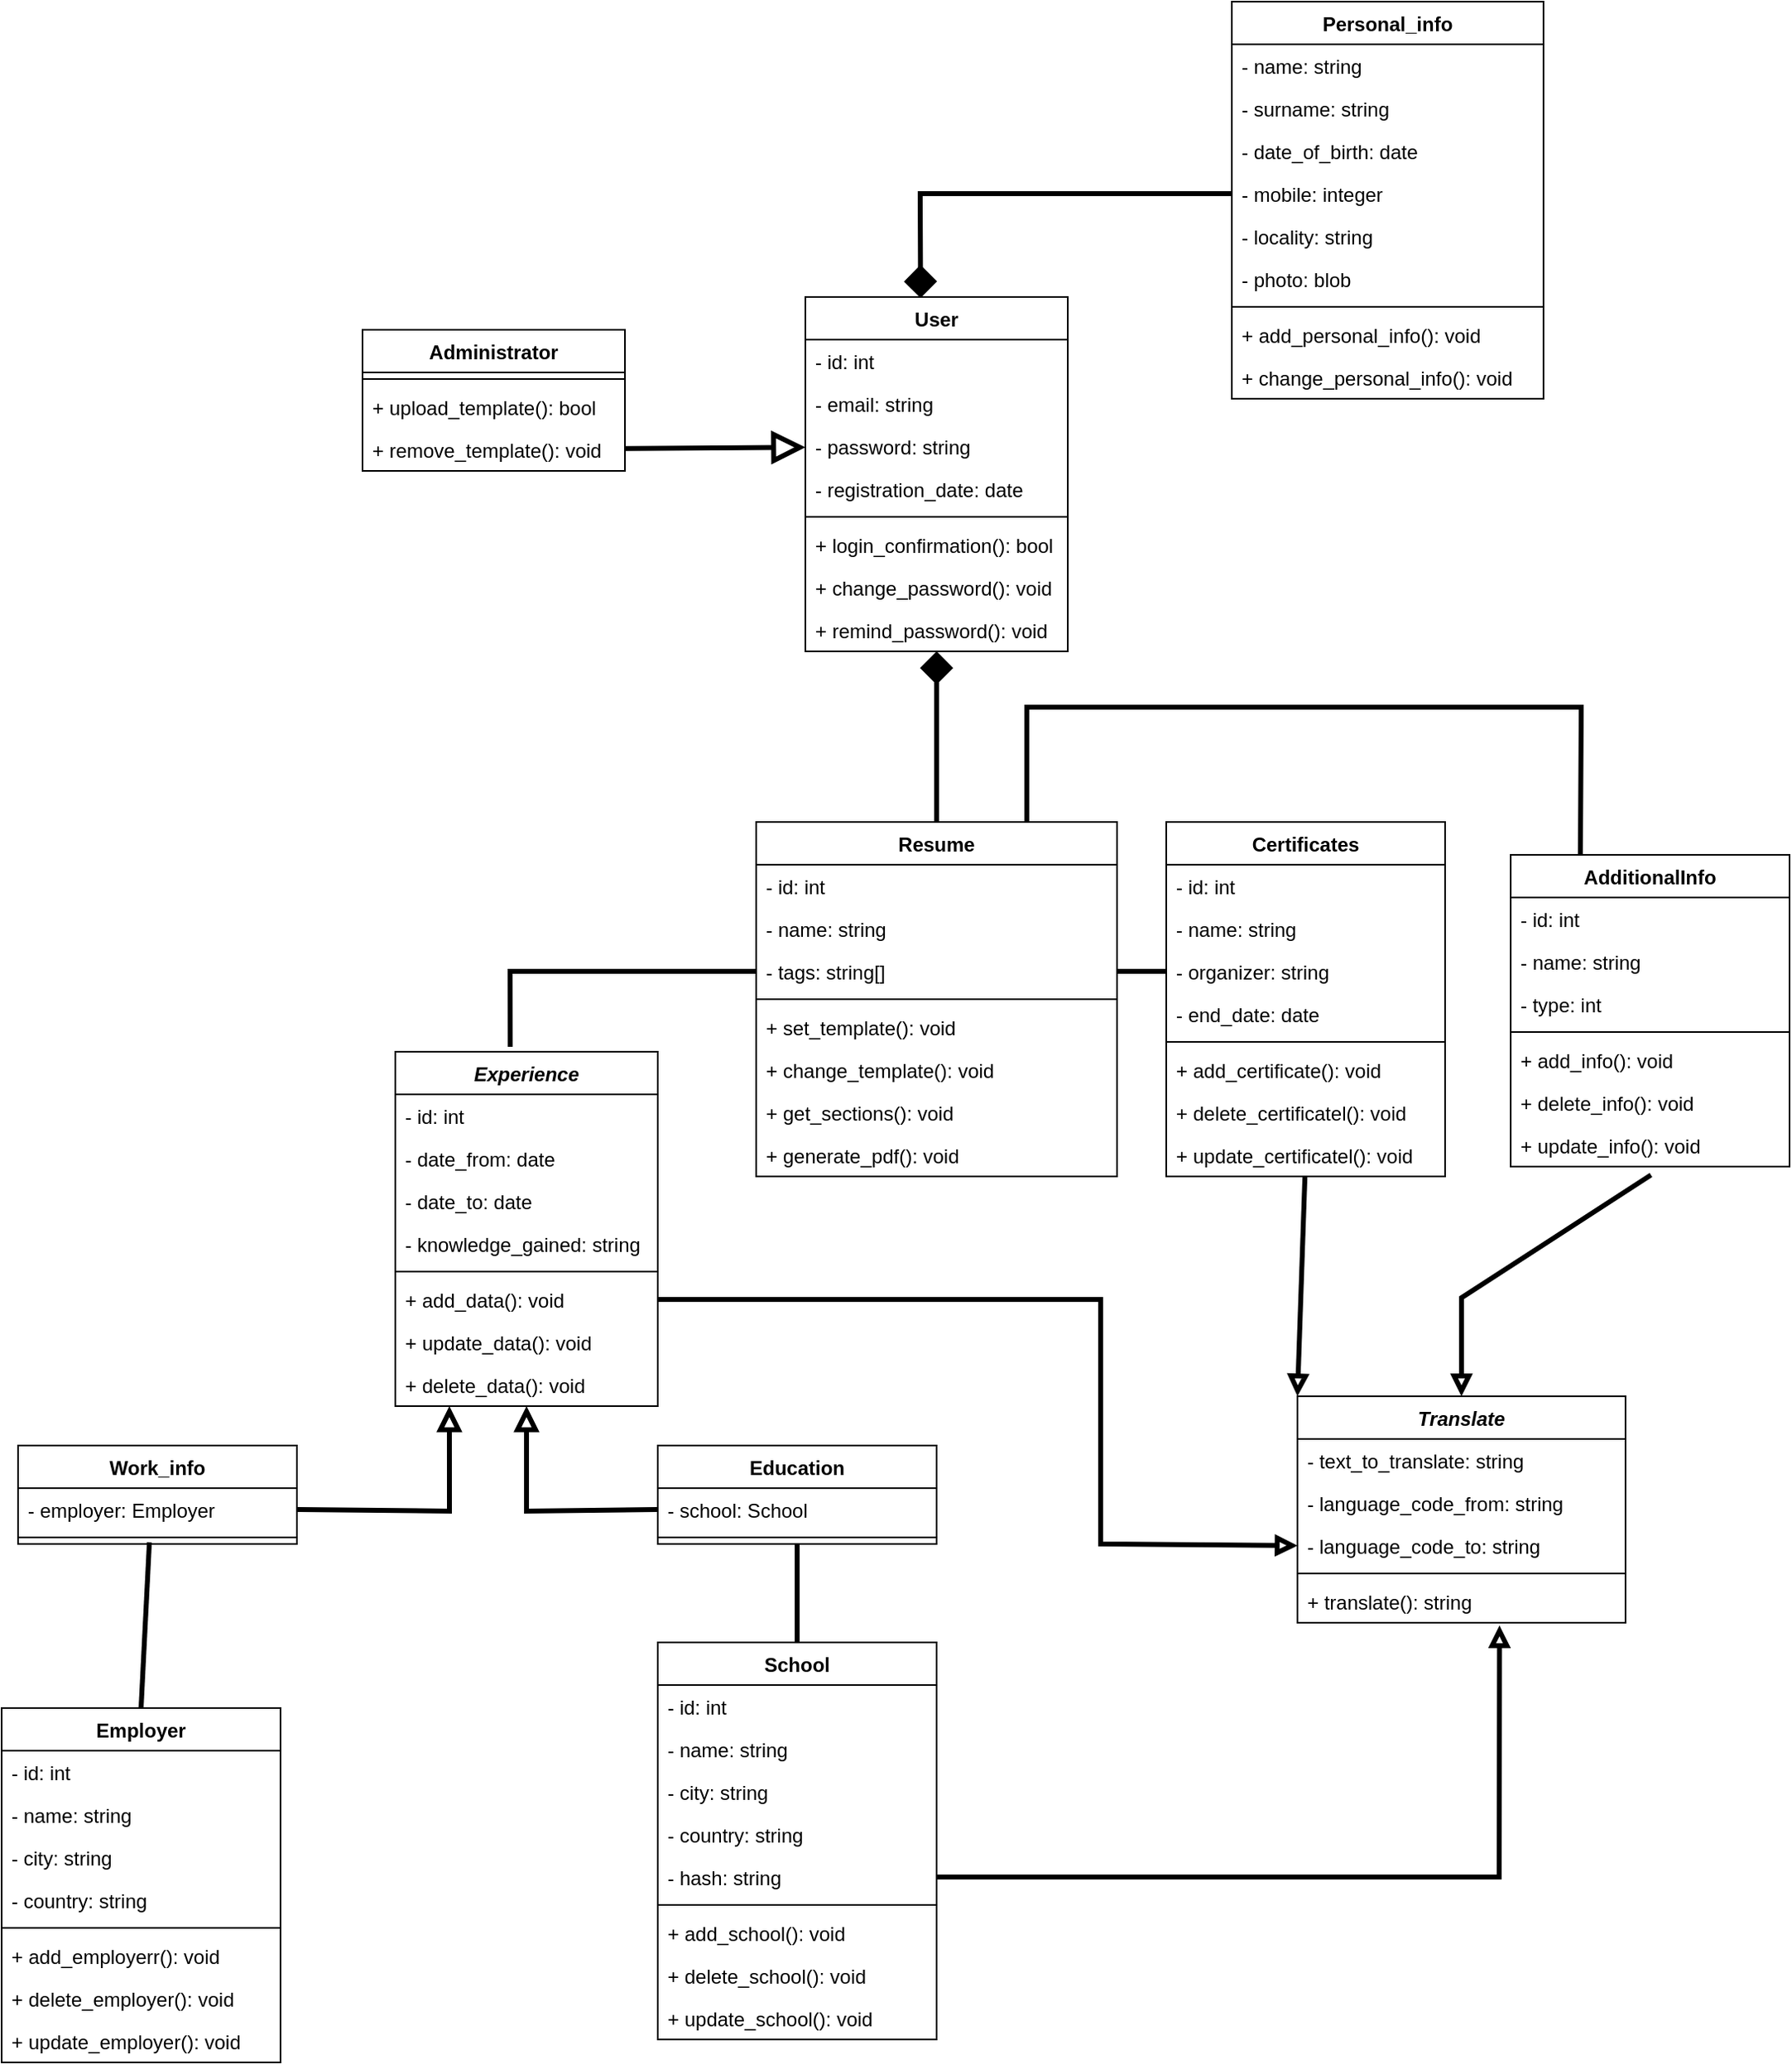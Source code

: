 <mxfile version="20.8.16" type="device"><diagram name="Strona-1" id="wYT6TC2WU_z2X5oYYUQ3"><mxGraphModel dx="5061" dy="2000" grid="1" gridSize="10" guides="1" tooltips="1" connect="1" arrows="1" fold="1" page="1" pageScale="1" pageWidth="1654" pageHeight="2336" math="0" shadow="0"><root><mxCell id="0"/><mxCell id="1" parent="0"/><mxCell id="SZP_8TMGU1TdPhgyCoux-1" value="User" style="swimlane;fontStyle=1;align=center;verticalAlign=top;childLayout=stackLayout;horizontal=1;startSize=26;horizontalStack=0;resizeParent=1;resizeParentMax=0;resizeLast=0;collapsible=1;marginBottom=0;" parent="1" vertex="1"><mxGeometry x="-980" y="270" width="160" height="216" as="geometry"/></mxCell><mxCell id="vDRF3dohYSCBhOlxkJ9U-2" value="- id: int" style="text;strokeColor=none;fillColor=none;align=left;verticalAlign=top;spacingLeft=4;spacingRight=4;overflow=hidden;rotatable=0;points=[[0,0.5],[1,0.5]];portConstraint=eastwest;" parent="SZP_8TMGU1TdPhgyCoux-1" vertex="1"><mxGeometry y="26" width="160" height="26" as="geometry"/></mxCell><mxCell id="SZP_8TMGU1TdPhgyCoux-7" value="- email: string" style="text;strokeColor=none;fillColor=none;align=left;verticalAlign=top;spacingLeft=4;spacingRight=4;overflow=hidden;rotatable=0;points=[[0,0.5],[1,0.5]];portConstraint=eastwest;" parent="SZP_8TMGU1TdPhgyCoux-1" vertex="1"><mxGeometry y="52" width="160" height="26" as="geometry"/></mxCell><mxCell id="SZP_8TMGU1TdPhgyCoux-6" value="- password: string" style="text;strokeColor=none;fillColor=none;align=left;verticalAlign=top;spacingLeft=4;spacingRight=4;overflow=hidden;rotatable=0;points=[[0,0.5],[1,0.5]];portConstraint=eastwest;" parent="SZP_8TMGU1TdPhgyCoux-1" vertex="1"><mxGeometry y="78" width="160" height="26" as="geometry"/></mxCell><mxCell id="SZP_8TMGU1TdPhgyCoux-2" value="- registration_date: date" style="text;strokeColor=none;fillColor=none;align=left;verticalAlign=top;spacingLeft=4;spacingRight=4;overflow=hidden;rotatable=0;points=[[0,0.5],[1,0.5]];portConstraint=eastwest;" parent="SZP_8TMGU1TdPhgyCoux-1" vertex="1"><mxGeometry y="104" width="160" height="26" as="geometry"/></mxCell><mxCell id="SZP_8TMGU1TdPhgyCoux-3" value="" style="line;strokeWidth=1;fillColor=none;align=left;verticalAlign=middle;spacingTop=-1;spacingLeft=3;spacingRight=3;rotatable=0;labelPosition=right;points=[];portConstraint=eastwest;strokeColor=inherit;" parent="SZP_8TMGU1TdPhgyCoux-1" vertex="1"><mxGeometry y="130" width="160" height="8" as="geometry"/></mxCell><mxCell id="SZP_8TMGU1TdPhgyCoux-4" value="+ login_confirmation(): bool" style="text;strokeColor=none;fillColor=none;align=left;verticalAlign=top;spacingLeft=4;spacingRight=4;overflow=hidden;rotatable=0;points=[[0,0.5],[1,0.5]];portConstraint=eastwest;" parent="SZP_8TMGU1TdPhgyCoux-1" vertex="1"><mxGeometry y="138" width="160" height="26" as="geometry"/></mxCell><mxCell id="SZP_8TMGU1TdPhgyCoux-9" value="+ change_password(): void" style="text;strokeColor=none;fillColor=none;align=left;verticalAlign=top;spacingLeft=4;spacingRight=4;overflow=hidden;rotatable=0;points=[[0,0.5],[1,0.5]];portConstraint=eastwest;" parent="SZP_8TMGU1TdPhgyCoux-1" vertex="1"><mxGeometry y="164" width="160" height="26" as="geometry"/></mxCell><mxCell id="SZP_8TMGU1TdPhgyCoux-10" value="+ remind_password(): void" style="text;strokeColor=none;fillColor=none;align=left;verticalAlign=top;spacingLeft=4;spacingRight=4;overflow=hidden;rotatable=0;points=[[0,0.5],[1,0.5]];portConstraint=eastwest;" parent="SZP_8TMGU1TdPhgyCoux-1" vertex="1"><mxGeometry y="190" width="160" height="26" as="geometry"/></mxCell><mxCell id="SZP_8TMGU1TdPhgyCoux-11" value="Administrator" style="swimlane;fontStyle=1;align=center;verticalAlign=top;childLayout=stackLayout;horizontal=1;startSize=26;horizontalStack=0;resizeParent=1;resizeParentMax=0;resizeLast=0;collapsible=1;marginBottom=0;" parent="1" vertex="1"><mxGeometry x="-1250" y="290" width="160" height="86" as="geometry"/></mxCell><mxCell id="SZP_8TMGU1TdPhgyCoux-15" value="" style="line;strokeWidth=1;fillColor=none;align=left;verticalAlign=middle;spacingTop=-1;spacingLeft=3;spacingRight=3;rotatable=0;labelPosition=right;points=[];portConstraint=eastwest;strokeColor=inherit;" parent="SZP_8TMGU1TdPhgyCoux-11" vertex="1"><mxGeometry y="26" width="160" height="8" as="geometry"/></mxCell><mxCell id="SZP_8TMGU1TdPhgyCoux-16" value="+ upload_template(): bool" style="text;strokeColor=none;fillColor=none;align=left;verticalAlign=top;spacingLeft=4;spacingRight=4;overflow=hidden;rotatable=0;points=[[0,0.5],[1,0.5]];portConstraint=eastwest;" parent="SZP_8TMGU1TdPhgyCoux-11" vertex="1"><mxGeometry y="34" width="160" height="26" as="geometry"/></mxCell><mxCell id="SZP_8TMGU1TdPhgyCoux-17" value="+ remove_template(): void" style="text;strokeColor=none;fillColor=none;align=left;verticalAlign=top;spacingLeft=4;spacingRight=4;overflow=hidden;rotatable=0;points=[[0,0.5],[1,0.5]];portConstraint=eastwest;" parent="SZP_8TMGU1TdPhgyCoux-11" vertex="1"><mxGeometry y="60" width="160" height="26" as="geometry"/></mxCell><mxCell id="SZP_8TMGU1TdPhgyCoux-19" value="Resume" style="swimlane;fontStyle=1;align=center;verticalAlign=top;childLayout=stackLayout;horizontal=1;startSize=26;horizontalStack=0;resizeParent=1;resizeParentMax=0;resizeLast=0;collapsible=1;marginBottom=0;" parent="1" vertex="1"><mxGeometry x="-1010" y="590" width="220" height="216" as="geometry"/></mxCell><mxCell id="SZP_8TMGU1TdPhgyCoux-20" value="- id: int" style="text;strokeColor=none;fillColor=none;align=left;verticalAlign=top;spacingLeft=4;spacingRight=4;overflow=hidden;rotatable=0;points=[[0,0.5],[1,0.5]];portConstraint=eastwest;" parent="SZP_8TMGU1TdPhgyCoux-19" vertex="1"><mxGeometry y="26" width="220" height="26" as="geometry"/></mxCell><mxCell id="SZP_8TMGU1TdPhgyCoux-21" value="- name: string" style="text;strokeColor=none;fillColor=none;align=left;verticalAlign=top;spacingLeft=4;spacingRight=4;overflow=hidden;rotatable=0;points=[[0,0.5],[1,0.5]];portConstraint=eastwest;" parent="SZP_8TMGU1TdPhgyCoux-19" vertex="1"><mxGeometry y="52" width="220" height="26" as="geometry"/></mxCell><mxCell id="SZP_8TMGU1TdPhgyCoux-22" value="- tags: string[]" style="text;strokeColor=none;fillColor=none;align=left;verticalAlign=top;spacingLeft=4;spacingRight=4;overflow=hidden;rotatable=0;points=[[0,0.5],[1,0.5]];portConstraint=eastwest;" parent="SZP_8TMGU1TdPhgyCoux-19" vertex="1"><mxGeometry y="78" width="220" height="26" as="geometry"/></mxCell><mxCell id="SZP_8TMGU1TdPhgyCoux-23" value="" style="line;strokeWidth=1;fillColor=none;align=left;verticalAlign=middle;spacingTop=-1;spacingLeft=3;spacingRight=3;rotatable=0;labelPosition=right;points=[];portConstraint=eastwest;strokeColor=inherit;" parent="SZP_8TMGU1TdPhgyCoux-19" vertex="1"><mxGeometry y="104" width="220" height="8" as="geometry"/></mxCell><mxCell id="SZP_8TMGU1TdPhgyCoux-24" value="+ set_template(): void" style="text;strokeColor=none;fillColor=none;align=left;verticalAlign=top;spacingLeft=4;spacingRight=4;overflow=hidden;rotatable=0;points=[[0,0.5],[1,0.5]];portConstraint=eastwest;" parent="SZP_8TMGU1TdPhgyCoux-19" vertex="1"><mxGeometry y="112" width="220" height="26" as="geometry"/></mxCell><mxCell id="SZP_8TMGU1TdPhgyCoux-25" value="+ change_template(): void" style="text;strokeColor=none;fillColor=none;align=left;verticalAlign=top;spacingLeft=4;spacingRight=4;overflow=hidden;rotatable=0;points=[[0,0.5],[1,0.5]];portConstraint=eastwest;" parent="SZP_8TMGU1TdPhgyCoux-19" vertex="1"><mxGeometry y="138" width="220" height="26" as="geometry"/></mxCell><mxCell id="SZP_8TMGU1TdPhgyCoux-26" value="+ get_sections(): void" style="text;strokeColor=none;fillColor=none;align=left;verticalAlign=top;spacingLeft=4;spacingRight=4;overflow=hidden;rotatable=0;points=[[0,0.5],[1,0.5]];portConstraint=eastwest;" parent="SZP_8TMGU1TdPhgyCoux-19" vertex="1"><mxGeometry y="164" width="220" height="26" as="geometry"/></mxCell><mxCell id="vDRF3dohYSCBhOlxkJ9U-6" value="+ generate_pdf(): void" style="text;strokeColor=none;fillColor=none;align=left;verticalAlign=top;spacingLeft=4;spacingRight=4;overflow=hidden;rotatable=0;points=[[0,0.5],[1,0.5]];portConstraint=eastwest;" parent="SZP_8TMGU1TdPhgyCoux-19" vertex="1"><mxGeometry y="190" width="220" height="26" as="geometry"/></mxCell><mxCell id="vDRF3dohYSCBhOlxkJ9U-3" value="" style="endArrow=none;html=1;rounded=0;endFill=0;startArrow=block;startFill=0;endSize=6;startSize=13;strokeWidth=3;" parent="1" source="SZP_8TMGU1TdPhgyCoux-6" target="SZP_8TMGU1TdPhgyCoux-17" edge="1"><mxGeometry width="50" height="50" relative="1" as="geometry"><mxPoint x="-920" y="280" as="sourcePoint"/><mxPoint x="-630" y="440" as="targetPoint"/></mxGeometry></mxCell><mxCell id="vDRF3dohYSCBhOlxkJ9U-4" value="" style="endArrow=diamond;html=1;rounded=0;startSize=13;endSize=13;exitX=0.5;exitY=0;exitDx=0;exitDy=0;endFill=1;strokeWidth=3;" parent="1" source="SZP_8TMGU1TdPhgyCoux-19" target="SZP_8TMGU1TdPhgyCoux-1" edge="1"><mxGeometry width="50" height="50" relative="1" as="geometry"><mxPoint x="-980" y="580" as="sourcePoint"/><mxPoint x="-930" y="480" as="targetPoint"/><Array as="points"/></mxGeometry></mxCell><mxCell id="vDRF3dohYSCBhOlxkJ9U-7" value="Personal_info" style="swimlane;fontStyle=1;align=center;verticalAlign=top;childLayout=stackLayout;horizontal=1;startSize=26;horizontalStack=0;resizeParent=1;resizeParentMax=0;resizeLast=0;collapsible=1;marginBottom=0;" parent="1" vertex="1"><mxGeometry x="-720" y="90" width="190" height="242" as="geometry"/></mxCell><mxCell id="vDRF3dohYSCBhOlxkJ9U-8" value="- name: string" style="text;strokeColor=none;fillColor=none;align=left;verticalAlign=top;spacingLeft=4;spacingRight=4;overflow=hidden;rotatable=0;points=[[0,0.5],[1,0.5]];portConstraint=eastwest;" parent="vDRF3dohYSCBhOlxkJ9U-7" vertex="1"><mxGeometry y="26" width="190" height="26" as="geometry"/></mxCell><mxCell id="vDRF3dohYSCBhOlxkJ9U-11" value="- surname: string" style="text;strokeColor=none;fillColor=none;align=left;verticalAlign=top;spacingLeft=4;spacingRight=4;overflow=hidden;rotatable=0;points=[[0,0.5],[1,0.5]];portConstraint=eastwest;" parent="vDRF3dohYSCBhOlxkJ9U-7" vertex="1"><mxGeometry y="52" width="190" height="26" as="geometry"/></mxCell><mxCell id="vDRF3dohYSCBhOlxkJ9U-12" value="- date_of_birth: date" style="text;strokeColor=none;fillColor=none;align=left;verticalAlign=top;spacingLeft=4;spacingRight=4;overflow=hidden;rotatable=0;points=[[0,0.5],[1,0.5]];portConstraint=eastwest;" parent="vDRF3dohYSCBhOlxkJ9U-7" vertex="1"><mxGeometry y="78" width="190" height="26" as="geometry"/></mxCell><mxCell id="vDRF3dohYSCBhOlxkJ9U-13" value="- mobile: integer" style="text;strokeColor=none;fillColor=none;align=left;verticalAlign=top;spacingLeft=4;spacingRight=4;overflow=hidden;rotatable=0;points=[[0,0.5],[1,0.5]];portConstraint=eastwest;" parent="vDRF3dohYSCBhOlxkJ9U-7" vertex="1"><mxGeometry y="104" width="190" height="26" as="geometry"/></mxCell><mxCell id="vDRF3dohYSCBhOlxkJ9U-14" value="- locality: string" style="text;strokeColor=none;fillColor=none;align=left;verticalAlign=top;spacingLeft=4;spacingRight=4;overflow=hidden;rotatable=0;points=[[0,0.5],[1,0.5]];portConstraint=eastwest;" parent="vDRF3dohYSCBhOlxkJ9U-7" vertex="1"><mxGeometry y="130" width="190" height="26" as="geometry"/></mxCell><mxCell id="vDRF3dohYSCBhOlxkJ9U-15" value="- photo: blob" style="text;strokeColor=none;fillColor=none;align=left;verticalAlign=top;spacingLeft=4;spacingRight=4;overflow=hidden;rotatable=0;points=[[0,0.5],[1,0.5]];portConstraint=eastwest;" parent="vDRF3dohYSCBhOlxkJ9U-7" vertex="1"><mxGeometry y="156" width="190" height="26" as="geometry"/></mxCell><mxCell id="vDRF3dohYSCBhOlxkJ9U-9" value="" style="line;strokeWidth=1;fillColor=none;align=left;verticalAlign=middle;spacingTop=-1;spacingLeft=3;spacingRight=3;rotatable=0;labelPosition=right;points=[];portConstraint=eastwest;strokeColor=inherit;" parent="vDRF3dohYSCBhOlxkJ9U-7" vertex="1"><mxGeometry y="182" width="190" height="8" as="geometry"/></mxCell><mxCell id="vDRF3dohYSCBhOlxkJ9U-10" value="+ add_personal_info(): void" style="text;strokeColor=none;fillColor=none;align=left;verticalAlign=top;spacingLeft=4;spacingRight=4;overflow=hidden;rotatable=0;points=[[0,0.5],[1,0.5]];portConstraint=eastwest;" parent="vDRF3dohYSCBhOlxkJ9U-7" vertex="1"><mxGeometry y="190" width="190" height="26" as="geometry"/></mxCell><mxCell id="vDRF3dohYSCBhOlxkJ9U-16" value="+ change_personal_info(): void" style="text;strokeColor=none;fillColor=none;align=left;verticalAlign=top;spacingLeft=4;spacingRight=4;overflow=hidden;rotatable=0;points=[[0,0.5],[1,0.5]];portConstraint=eastwest;" parent="vDRF3dohYSCBhOlxkJ9U-7" vertex="1"><mxGeometry y="216" width="190" height="26" as="geometry"/></mxCell><mxCell id="vDRF3dohYSCBhOlxkJ9U-17" value="" style="endArrow=diamond;html=1;rounded=0;startSize=13;endSize=13;exitX=0;exitY=0.5;exitDx=0;exitDy=0;endFill=1;entryX=0.439;entryY=0.003;entryDx=0;entryDy=0;strokeWidth=3;entryPerimeter=0;" parent="1" source="vDRF3dohYSCBhOlxkJ9U-13" target="SZP_8TMGU1TdPhgyCoux-1" edge="1"><mxGeometry width="50" height="50" relative="1" as="geometry"><mxPoint x="-1005.82" y="636.002" as="sourcePoint"/><mxPoint x="-930" y="490" as="targetPoint"/><Array as="points"><mxPoint x="-910" y="207"/></Array></mxGeometry></mxCell><mxCell id="vDRF3dohYSCBhOlxkJ9U-18" value="Work_info" style="swimlane;fontStyle=1;align=center;verticalAlign=top;childLayout=stackLayout;horizontal=1;startSize=26;horizontalStack=0;resizeParent=1;resizeParentMax=0;resizeLast=0;collapsible=1;marginBottom=0;" parent="1" vertex="1"><mxGeometry x="-1460" y="970" width="170" height="60" as="geometry"/></mxCell><mxCell id="vDRF3dohYSCBhOlxkJ9U-53" value="- employer: Employer" style="text;strokeColor=none;fillColor=none;align=left;verticalAlign=top;spacingLeft=4;spacingRight=4;overflow=hidden;rotatable=0;points=[[0,0.5],[1,0.5]];portConstraint=eastwest;" parent="vDRF3dohYSCBhOlxkJ9U-18" vertex="1"><mxGeometry y="26" width="170" height="26" as="geometry"/></mxCell><mxCell id="vDRF3dohYSCBhOlxkJ9U-25" value="" style="line;strokeWidth=1;fillColor=none;align=left;verticalAlign=middle;spacingTop=-1;spacingLeft=3;spacingRight=3;rotatable=0;labelPosition=right;points=[];portConstraint=eastwest;strokeColor=inherit;" parent="vDRF3dohYSCBhOlxkJ9U-18" vertex="1"><mxGeometry y="52" width="170" height="8" as="geometry"/></mxCell><mxCell id="vDRF3dohYSCBhOlxkJ9U-30" value="" style="endArrow=block;startArrow=none;endFill=0;startFill=0;endSize=8;html=1;verticalAlign=bottom;labelBackgroundColor=none;strokeWidth=3;rounded=0;exitX=1;exitY=0.5;exitDx=0;exitDy=0;entryX=0.206;entryY=1;entryDx=0;entryDy=0;entryPerimeter=0;" parent="1" source="vDRF3dohYSCBhOlxkJ9U-53" target="vDRF3dohYSCBhOlxkJ9U-59" edge="1"><mxGeometry width="160" relative="1" as="geometry"><mxPoint x="-1300" y="1113" as="sourcePoint"/><mxPoint x="-1170" y="510" as="targetPoint"/><Array as="points"><mxPoint x="-1197" y="1010"/></Array></mxGeometry></mxCell><mxCell id="vDRF3dohYSCBhOlxkJ9U-33" value="Employer" style="swimlane;fontStyle=1;align=center;verticalAlign=top;childLayout=stackLayout;horizontal=1;startSize=26;horizontalStack=0;resizeParent=1;resizeParentMax=0;resizeLast=0;collapsible=1;marginBottom=0;" parent="1" vertex="1"><mxGeometry x="-1470" y="1130" width="170" height="216" as="geometry"/></mxCell><mxCell id="vDRF3dohYSCBhOlxkJ9U-34" value="- id: int" style="text;strokeColor=none;fillColor=none;align=left;verticalAlign=top;spacingLeft=4;spacingRight=4;overflow=hidden;rotatable=0;points=[[0,0.5],[1,0.5]];portConstraint=eastwest;" parent="vDRF3dohYSCBhOlxkJ9U-33" vertex="1"><mxGeometry y="26" width="170" height="26" as="geometry"/></mxCell><mxCell id="vDRF3dohYSCBhOlxkJ9U-35" value="- name: string" style="text;strokeColor=none;fillColor=none;align=left;verticalAlign=top;spacingLeft=4;spacingRight=4;overflow=hidden;rotatable=0;points=[[0,0.5],[1,0.5]];portConstraint=eastwest;" parent="vDRF3dohYSCBhOlxkJ9U-33" vertex="1"><mxGeometry y="52" width="170" height="26" as="geometry"/></mxCell><mxCell id="vDRF3dohYSCBhOlxkJ9U-36" value="- city: string" style="text;strokeColor=none;fillColor=none;align=left;verticalAlign=top;spacingLeft=4;spacingRight=4;overflow=hidden;rotatable=0;points=[[0,0.5],[1,0.5]];portConstraint=eastwest;" parent="vDRF3dohYSCBhOlxkJ9U-33" vertex="1"><mxGeometry y="78" width="170" height="26" as="geometry"/></mxCell><mxCell id="vDRF3dohYSCBhOlxkJ9U-37" value="- country: string" style="text;strokeColor=none;fillColor=none;align=left;verticalAlign=top;spacingLeft=4;spacingRight=4;overflow=hidden;rotatable=0;points=[[0,0.5],[1,0.5]];portConstraint=eastwest;" parent="vDRF3dohYSCBhOlxkJ9U-33" vertex="1"><mxGeometry y="104" width="170" height="26" as="geometry"/></mxCell><mxCell id="vDRF3dohYSCBhOlxkJ9U-38" value="" style="line;strokeWidth=1;fillColor=none;align=left;verticalAlign=middle;spacingTop=-1;spacingLeft=3;spacingRight=3;rotatable=0;labelPosition=right;points=[];portConstraint=eastwest;strokeColor=inherit;" parent="vDRF3dohYSCBhOlxkJ9U-33" vertex="1"><mxGeometry y="130" width="170" height="8" as="geometry"/></mxCell><mxCell id="vDRF3dohYSCBhOlxkJ9U-39" value="+ add_employerr(): void" style="text;strokeColor=none;fillColor=none;align=left;verticalAlign=top;spacingLeft=4;spacingRight=4;overflow=hidden;rotatable=0;points=[[0,0.5],[1,0.5]];portConstraint=eastwest;" parent="vDRF3dohYSCBhOlxkJ9U-33" vertex="1"><mxGeometry y="138" width="170" height="26" as="geometry"/></mxCell><mxCell id="vDRF3dohYSCBhOlxkJ9U-40" value="+ delete_employer(): void" style="text;strokeColor=none;fillColor=none;align=left;verticalAlign=top;spacingLeft=4;spacingRight=4;overflow=hidden;rotatable=0;points=[[0,0.5],[1,0.5]];portConstraint=eastwest;" parent="vDRF3dohYSCBhOlxkJ9U-33" vertex="1"><mxGeometry y="164" width="170" height="26" as="geometry"/></mxCell><mxCell id="vDRF3dohYSCBhOlxkJ9U-41" value="+ update_employer(): void" style="text;strokeColor=none;fillColor=none;align=left;verticalAlign=top;spacingLeft=4;spacingRight=4;overflow=hidden;rotatable=0;points=[[0,0.5],[1,0.5]];portConstraint=eastwest;" parent="vDRF3dohYSCBhOlxkJ9U-33" vertex="1"><mxGeometry y="190" width="170" height="26" as="geometry"/></mxCell><mxCell id="vDRF3dohYSCBhOlxkJ9U-43" value="" style="endArrow=none;startArrow=none;endFill=0;startFill=0;endSize=8;html=1;verticalAlign=bottom;labelBackgroundColor=none;strokeWidth=3;rounded=0;entryX=0.5;entryY=0;entryDx=0;entryDy=0;exitX=0.471;exitY=0.875;exitDx=0;exitDy=0;exitPerimeter=0;" parent="1" source="vDRF3dohYSCBhOlxkJ9U-25" target="vDRF3dohYSCBhOlxkJ9U-33" edge="1"><mxGeometry width="160" relative="1" as="geometry"><mxPoint x="-1385" y="1126" as="sourcePoint"/><mxPoint x="-1090" y="900" as="targetPoint"/></mxGeometry></mxCell><mxCell id="vDRF3dohYSCBhOlxkJ9U-44" value="Education" style="swimlane;fontStyle=1;align=center;verticalAlign=top;childLayout=stackLayout;horizontal=1;startSize=26;horizontalStack=0;resizeParent=1;resizeParentMax=0;resizeLast=0;collapsible=1;marginBottom=0;" parent="1" vertex="1"><mxGeometry x="-1070" y="970" width="170" height="60" as="geometry"/></mxCell><mxCell id="vDRF3dohYSCBhOlxkJ9U-47" value="- school: School" style="text;strokeColor=none;fillColor=none;align=left;verticalAlign=top;spacingLeft=4;spacingRight=4;overflow=hidden;rotatable=0;points=[[0,0.5],[1,0.5]];portConstraint=eastwest;" parent="vDRF3dohYSCBhOlxkJ9U-44" vertex="1"><mxGeometry y="26" width="170" height="26" as="geometry"/></mxCell><mxCell id="vDRF3dohYSCBhOlxkJ9U-49" value="" style="line;strokeWidth=1;fillColor=none;align=left;verticalAlign=middle;spacingTop=-1;spacingLeft=3;spacingRight=3;rotatable=0;labelPosition=right;points=[];portConstraint=eastwest;strokeColor=inherit;" parent="vDRF3dohYSCBhOlxkJ9U-44" vertex="1"><mxGeometry y="52" width="170" height="8" as="geometry"/></mxCell><mxCell id="vDRF3dohYSCBhOlxkJ9U-54" value="Experience" style="swimlane;fontStyle=3;align=center;verticalAlign=top;childLayout=stackLayout;horizontal=1;startSize=26;horizontalStack=0;resizeParent=1;resizeParentMax=0;resizeLast=0;collapsible=1;marginBottom=0;" parent="1" vertex="1"><mxGeometry x="-1230" y="730" width="160" height="216" as="geometry"/></mxCell><mxCell id="vDRF3dohYSCBhOlxkJ9U-19" value="- id: int" style="text;strokeColor=none;fillColor=none;align=left;verticalAlign=top;spacingLeft=4;spacingRight=4;overflow=hidden;rotatable=0;points=[[0,0.5],[1,0.5]];portConstraint=eastwest;" parent="vDRF3dohYSCBhOlxkJ9U-54" vertex="1"><mxGeometry y="26" width="160" height="26" as="geometry"/></mxCell><mxCell id="vDRF3dohYSCBhOlxkJ9U-20" value="- date_from: date" style="text;strokeColor=none;fillColor=none;align=left;verticalAlign=top;spacingLeft=4;spacingRight=4;overflow=hidden;rotatable=0;points=[[0,0.5],[1,0.5]];portConstraint=eastwest;" parent="vDRF3dohYSCBhOlxkJ9U-54" vertex="1"><mxGeometry y="52" width="160" height="26" as="geometry"/></mxCell><mxCell id="vDRF3dohYSCBhOlxkJ9U-21" value="- date_to: date" style="text;strokeColor=none;fillColor=none;align=left;verticalAlign=top;spacingLeft=4;spacingRight=4;overflow=hidden;rotatable=0;points=[[0,0.5],[1,0.5]];portConstraint=eastwest;" parent="vDRF3dohYSCBhOlxkJ9U-54" vertex="1"><mxGeometry y="78" width="160" height="26" as="geometry"/></mxCell><mxCell id="vDRF3dohYSCBhOlxkJ9U-22" value="- knowledge_gained: string" style="text;strokeColor=none;fillColor=none;align=left;verticalAlign=top;spacingLeft=4;spacingRight=4;overflow=hidden;rotatable=0;points=[[0,0.5],[1,0.5]];portConstraint=eastwest;" parent="vDRF3dohYSCBhOlxkJ9U-54" vertex="1"><mxGeometry y="104" width="160" height="26" as="geometry"/></mxCell><mxCell id="vDRF3dohYSCBhOlxkJ9U-56" value="" style="line;strokeWidth=1;fillColor=none;align=left;verticalAlign=middle;spacingTop=-1;spacingLeft=3;spacingRight=3;rotatable=0;labelPosition=right;points=[];portConstraint=eastwest;strokeColor=inherit;" parent="vDRF3dohYSCBhOlxkJ9U-54" vertex="1"><mxGeometry y="130" width="160" height="8" as="geometry"/></mxCell><mxCell id="vDRF3dohYSCBhOlxkJ9U-57" value="+ add_data(): void" style="text;strokeColor=none;fillColor=none;align=left;verticalAlign=top;spacingLeft=4;spacingRight=4;overflow=hidden;rotatable=0;points=[[0,0.5],[1,0.5]];portConstraint=eastwest;" parent="vDRF3dohYSCBhOlxkJ9U-54" vertex="1"><mxGeometry y="138" width="160" height="26" as="geometry"/></mxCell><mxCell id="vDRF3dohYSCBhOlxkJ9U-58" value="+ update_data(): void" style="text;strokeColor=none;fillColor=none;align=left;verticalAlign=top;spacingLeft=4;spacingRight=4;overflow=hidden;rotatable=0;points=[[0,0.5],[1,0.5]];portConstraint=eastwest;" parent="vDRF3dohYSCBhOlxkJ9U-54" vertex="1"><mxGeometry y="164" width="160" height="26" as="geometry"/></mxCell><mxCell id="vDRF3dohYSCBhOlxkJ9U-59" value="+ delete_data(): void" style="text;strokeColor=none;fillColor=none;align=left;verticalAlign=top;spacingLeft=4;spacingRight=4;overflow=hidden;rotatable=0;points=[[0,0.5],[1,0.5]];portConstraint=eastwest;" parent="vDRF3dohYSCBhOlxkJ9U-54" vertex="1"><mxGeometry y="190" width="160" height="26" as="geometry"/></mxCell><mxCell id="vDRF3dohYSCBhOlxkJ9U-60" value="" style="endArrow=block;startArrow=none;endFill=0;startFill=0;endSize=8;html=1;verticalAlign=bottom;labelBackgroundColor=none;strokeWidth=3;rounded=0;exitX=0;exitY=0.5;exitDx=0;exitDy=0;" parent="1" source="vDRF3dohYSCBhOlxkJ9U-47" target="vDRF3dohYSCBhOlxkJ9U-59" edge="1"><mxGeometry width="160" relative="1" as="geometry"><mxPoint x="-940" y="1065" as="sourcePoint"/><mxPoint x="-1167.04" y="960" as="targetPoint"/><Array as="points"><mxPoint x="-1150" y="1010"/></Array></mxGeometry></mxCell><mxCell id="vDRF3dohYSCBhOlxkJ9U-61" value="" style="endArrow=none;startArrow=none;endFill=0;startFill=0;endSize=8;html=1;verticalAlign=bottom;labelBackgroundColor=none;strokeWidth=3;rounded=0;exitX=0.438;exitY=-0.014;exitDx=0;exitDy=0;exitPerimeter=0;entryX=0;entryY=0.5;entryDx=0;entryDy=0;" parent="1" source="vDRF3dohYSCBhOlxkJ9U-54" target="SZP_8TMGU1TdPhgyCoux-22" edge="1"><mxGeometry width="160" relative="1" as="geometry"><mxPoint x="-1160" y="650" as="sourcePoint"/><mxPoint x="-1000" y="650" as="targetPoint"/><Array as="points"><mxPoint x="-1160" y="681"/></Array></mxGeometry></mxCell><mxCell id="vDRF3dohYSCBhOlxkJ9U-62" value="School" style="swimlane;fontStyle=1;align=center;verticalAlign=top;childLayout=stackLayout;horizontal=1;startSize=26;horizontalStack=0;resizeParent=1;resizeParentMax=0;resizeLast=0;collapsible=1;marginBottom=0;" parent="1" vertex="1"><mxGeometry x="-1070" y="1090" width="170" height="242" as="geometry"/></mxCell><mxCell id="vDRF3dohYSCBhOlxkJ9U-63" value="- id: int" style="text;strokeColor=none;fillColor=none;align=left;verticalAlign=top;spacingLeft=4;spacingRight=4;overflow=hidden;rotatable=0;points=[[0,0.5],[1,0.5]];portConstraint=eastwest;" parent="vDRF3dohYSCBhOlxkJ9U-62" vertex="1"><mxGeometry y="26" width="170" height="26" as="geometry"/></mxCell><mxCell id="vDRF3dohYSCBhOlxkJ9U-64" value="- name: string" style="text;strokeColor=none;fillColor=none;align=left;verticalAlign=top;spacingLeft=4;spacingRight=4;overflow=hidden;rotatable=0;points=[[0,0.5],[1,0.5]];portConstraint=eastwest;" parent="vDRF3dohYSCBhOlxkJ9U-62" vertex="1"><mxGeometry y="52" width="170" height="26" as="geometry"/></mxCell><mxCell id="vDRF3dohYSCBhOlxkJ9U-65" value="- city: string" style="text;strokeColor=none;fillColor=none;align=left;verticalAlign=top;spacingLeft=4;spacingRight=4;overflow=hidden;rotatable=0;points=[[0,0.5],[1,0.5]];portConstraint=eastwest;" parent="vDRF3dohYSCBhOlxkJ9U-62" vertex="1"><mxGeometry y="78" width="170" height="26" as="geometry"/></mxCell><mxCell id="vDRF3dohYSCBhOlxkJ9U-66" value="- country: string" style="text;strokeColor=none;fillColor=none;align=left;verticalAlign=top;spacingLeft=4;spacingRight=4;overflow=hidden;rotatable=0;points=[[0,0.5],[1,0.5]];portConstraint=eastwest;" parent="vDRF3dohYSCBhOlxkJ9U-62" vertex="1"><mxGeometry y="104" width="170" height="26" as="geometry"/></mxCell><mxCell id="EFsR7gFFPU6lrkz74A_b-1" value="- hash: string" style="text;strokeColor=none;fillColor=none;align=left;verticalAlign=top;spacingLeft=4;spacingRight=4;overflow=hidden;rotatable=0;points=[[0,0.5],[1,0.5]];portConstraint=eastwest;" vertex="1" parent="vDRF3dohYSCBhOlxkJ9U-62"><mxGeometry y="130" width="170" height="26" as="geometry"/></mxCell><mxCell id="vDRF3dohYSCBhOlxkJ9U-67" value="" style="line;strokeWidth=1;fillColor=none;align=left;verticalAlign=middle;spacingTop=-1;spacingLeft=3;spacingRight=3;rotatable=0;labelPosition=right;points=[];portConstraint=eastwest;strokeColor=inherit;" parent="vDRF3dohYSCBhOlxkJ9U-62" vertex="1"><mxGeometry y="156" width="170" height="8" as="geometry"/></mxCell><mxCell id="vDRF3dohYSCBhOlxkJ9U-68" value="+ add_school(): void" style="text;strokeColor=none;fillColor=none;align=left;verticalAlign=top;spacingLeft=4;spacingRight=4;overflow=hidden;rotatable=0;points=[[0,0.5],[1,0.5]];portConstraint=eastwest;" parent="vDRF3dohYSCBhOlxkJ9U-62" vertex="1"><mxGeometry y="164" width="170" height="26" as="geometry"/></mxCell><mxCell id="vDRF3dohYSCBhOlxkJ9U-69" value="+ delete_school(): void" style="text;strokeColor=none;fillColor=none;align=left;verticalAlign=top;spacingLeft=4;spacingRight=4;overflow=hidden;rotatable=0;points=[[0,0.5],[1,0.5]];portConstraint=eastwest;" parent="vDRF3dohYSCBhOlxkJ9U-62" vertex="1"><mxGeometry y="190" width="170" height="26" as="geometry"/></mxCell><mxCell id="vDRF3dohYSCBhOlxkJ9U-70" value="+ update_school(): void" style="text;strokeColor=none;fillColor=none;align=left;verticalAlign=top;spacingLeft=4;spacingRight=4;overflow=hidden;rotatable=0;points=[[0,0.5],[1,0.5]];portConstraint=eastwest;" parent="vDRF3dohYSCBhOlxkJ9U-62" vertex="1"><mxGeometry y="216" width="170" height="26" as="geometry"/></mxCell><mxCell id="vDRF3dohYSCBhOlxkJ9U-71" value="" style="endArrow=none;startArrow=none;endFill=0;startFill=0;endSize=8;html=1;verticalAlign=bottom;labelBackgroundColor=none;strokeWidth=3;rounded=0;entryX=0.5;entryY=0;entryDx=0;entryDy=0;" parent="1" source="vDRF3dohYSCBhOlxkJ9U-49" target="vDRF3dohYSCBhOlxkJ9U-62" edge="1"><mxGeometry width="160" relative="1" as="geometry"><mxPoint x="-1214" y="1100" as="sourcePoint"/><mxPoint x="-1054" y="1100" as="targetPoint"/></mxGeometry></mxCell><mxCell id="EFsR7gFFPU6lrkz74A_b-2" value="Certificates" style="swimlane;fontStyle=1;align=center;verticalAlign=top;childLayout=stackLayout;horizontal=1;startSize=26;horizontalStack=0;resizeParent=1;resizeParentMax=0;resizeLast=0;collapsible=1;marginBottom=0;" vertex="1" parent="1"><mxGeometry x="-760" y="590" width="170" height="216" as="geometry"/></mxCell><mxCell id="EFsR7gFFPU6lrkz74A_b-3" value="- id: int" style="text;strokeColor=none;fillColor=none;align=left;verticalAlign=top;spacingLeft=4;spacingRight=4;overflow=hidden;rotatable=0;points=[[0,0.5],[1,0.5]];portConstraint=eastwest;" vertex="1" parent="EFsR7gFFPU6lrkz74A_b-2"><mxGeometry y="26" width="170" height="26" as="geometry"/></mxCell><mxCell id="EFsR7gFFPU6lrkz74A_b-4" value="- name: string" style="text;strokeColor=none;fillColor=none;align=left;verticalAlign=top;spacingLeft=4;spacingRight=4;overflow=hidden;rotatable=0;points=[[0,0.5],[1,0.5]];portConstraint=eastwest;" vertex="1" parent="EFsR7gFFPU6lrkz74A_b-2"><mxGeometry y="52" width="170" height="26" as="geometry"/></mxCell><mxCell id="EFsR7gFFPU6lrkz74A_b-5" value="- organizer: string" style="text;strokeColor=none;fillColor=none;align=left;verticalAlign=top;spacingLeft=4;spacingRight=4;overflow=hidden;rotatable=0;points=[[0,0.5],[1,0.5]];portConstraint=eastwest;" vertex="1" parent="EFsR7gFFPU6lrkz74A_b-2"><mxGeometry y="78" width="170" height="26" as="geometry"/></mxCell><mxCell id="EFsR7gFFPU6lrkz74A_b-6" value="- end_date: date" style="text;strokeColor=none;fillColor=none;align=left;verticalAlign=top;spacingLeft=4;spacingRight=4;overflow=hidden;rotatable=0;points=[[0,0.5],[1,0.5]];portConstraint=eastwest;" vertex="1" parent="EFsR7gFFPU6lrkz74A_b-2"><mxGeometry y="104" width="170" height="26" as="geometry"/></mxCell><mxCell id="EFsR7gFFPU6lrkz74A_b-8" value="" style="line;strokeWidth=1;fillColor=none;align=left;verticalAlign=middle;spacingTop=-1;spacingLeft=3;spacingRight=3;rotatable=0;labelPosition=right;points=[];portConstraint=eastwest;strokeColor=inherit;" vertex="1" parent="EFsR7gFFPU6lrkz74A_b-2"><mxGeometry y="130" width="170" height="8" as="geometry"/></mxCell><mxCell id="EFsR7gFFPU6lrkz74A_b-9" value="+ add_certificate(): void" style="text;strokeColor=none;fillColor=none;align=left;verticalAlign=top;spacingLeft=4;spacingRight=4;overflow=hidden;rotatable=0;points=[[0,0.5],[1,0.5]];portConstraint=eastwest;" vertex="1" parent="EFsR7gFFPU6lrkz74A_b-2"><mxGeometry y="138" width="170" height="26" as="geometry"/></mxCell><mxCell id="EFsR7gFFPU6lrkz74A_b-10" value="+ delete_certificatel(): void" style="text;strokeColor=none;fillColor=none;align=left;verticalAlign=top;spacingLeft=4;spacingRight=4;overflow=hidden;rotatable=0;points=[[0,0.5],[1,0.5]];portConstraint=eastwest;" vertex="1" parent="EFsR7gFFPU6lrkz74A_b-2"><mxGeometry y="164" width="170" height="26" as="geometry"/></mxCell><mxCell id="EFsR7gFFPU6lrkz74A_b-11" value="+ update_certificatel(): void" style="text;strokeColor=none;fillColor=none;align=left;verticalAlign=top;spacingLeft=4;spacingRight=4;overflow=hidden;rotatable=0;points=[[0,0.5],[1,0.5]];portConstraint=eastwest;" vertex="1" parent="EFsR7gFFPU6lrkz74A_b-2"><mxGeometry y="190" width="170" height="26" as="geometry"/></mxCell><mxCell id="EFsR7gFFPU6lrkz74A_b-12" value="Translate" style="swimlane;fontStyle=3;align=center;verticalAlign=top;childLayout=stackLayout;horizontal=1;startSize=26;horizontalStack=0;resizeParent=1;resizeParentMax=0;resizeLast=0;collapsible=1;marginBottom=0;" vertex="1" parent="1"><mxGeometry x="-680" y="940" width="200" height="138" as="geometry"/></mxCell><mxCell id="EFsR7gFFPU6lrkz74A_b-15" value="- text_to_translate: string" style="text;strokeColor=none;fillColor=none;align=left;verticalAlign=top;spacingLeft=4;spacingRight=4;overflow=hidden;rotatable=0;points=[[0,0.5],[1,0.5]];portConstraint=eastwest;" vertex="1" parent="EFsR7gFFPU6lrkz74A_b-12"><mxGeometry y="26" width="200" height="26" as="geometry"/></mxCell><mxCell id="EFsR7gFFPU6lrkz74A_b-16" value="- language_code_from: string" style="text;strokeColor=none;fillColor=none;align=left;verticalAlign=top;spacingLeft=4;spacingRight=4;overflow=hidden;rotatable=0;points=[[0,0.5],[1,0.5]];portConstraint=eastwest;" vertex="1" parent="EFsR7gFFPU6lrkz74A_b-12"><mxGeometry y="52" width="200" height="26" as="geometry"/></mxCell><mxCell id="EFsR7gFFPU6lrkz74A_b-21" value="- language_code_to: string" style="text;strokeColor=none;fillColor=none;align=left;verticalAlign=top;spacingLeft=4;spacingRight=4;overflow=hidden;rotatable=0;points=[[0,0.5],[1,0.5]];portConstraint=eastwest;" vertex="1" parent="EFsR7gFFPU6lrkz74A_b-12"><mxGeometry y="78" width="200" height="26" as="geometry"/></mxCell><mxCell id="EFsR7gFFPU6lrkz74A_b-17" value="" style="line;strokeWidth=1;fillColor=none;align=left;verticalAlign=middle;spacingTop=-1;spacingLeft=3;spacingRight=3;rotatable=0;labelPosition=right;points=[];portConstraint=eastwest;strokeColor=inherit;" vertex="1" parent="EFsR7gFFPU6lrkz74A_b-12"><mxGeometry y="104" width="200" height="8" as="geometry"/></mxCell><mxCell id="EFsR7gFFPU6lrkz74A_b-18" value="+ translate(): string" style="text;strokeColor=none;fillColor=none;align=left;verticalAlign=top;spacingLeft=4;spacingRight=4;overflow=hidden;rotatable=0;points=[[0,0.5],[1,0.5]];portConstraint=eastwest;" vertex="1" parent="EFsR7gFFPU6lrkz74A_b-12"><mxGeometry y="112" width="200" height="26" as="geometry"/></mxCell><mxCell id="EFsR7gFFPU6lrkz74A_b-26" value="" style="endArrow=none;html=1;rounded=0;exitX=1;exitY=0.5;exitDx=0;exitDy=0;entryX=0;entryY=0.5;entryDx=0;entryDy=0;strokeWidth=3;" edge="1" parent="1" source="SZP_8TMGU1TdPhgyCoux-22" target="EFsR7gFFPU6lrkz74A_b-5"><mxGeometry width="50" height="50" relative="1" as="geometry"><mxPoint x="-690" y="570" as="sourcePoint"/><mxPoint x="-640" y="520" as="targetPoint"/></mxGeometry></mxCell><mxCell id="EFsR7gFFPU6lrkz74A_b-27" value="" style="endArrow=block;html=1;rounded=0;strokeWidth=3;exitX=1;exitY=0.5;exitDx=0;exitDy=0;entryX=0;entryY=0.5;entryDx=0;entryDy=0;endFill=0;" edge="1" parent="1" source="vDRF3dohYSCBhOlxkJ9U-57" target="EFsR7gFFPU6lrkz74A_b-21"><mxGeometry width="50" height="50" relative="1" as="geometry"><mxPoint x="-960" y="880" as="sourcePoint"/><mxPoint x="-910" y="830" as="targetPoint"/><Array as="points"><mxPoint x="-800" y="881"/><mxPoint x="-800" y="1030"/></Array></mxGeometry></mxCell><mxCell id="EFsR7gFFPU6lrkz74A_b-28" value="" style="endArrow=block;html=1;rounded=0;strokeWidth=3;entryX=0;entryY=0;entryDx=0;entryDy=0;endFill=0;" edge="1" parent="1" source="EFsR7gFFPU6lrkz74A_b-11" target="EFsR7gFFPU6lrkz74A_b-12"><mxGeometry width="50" height="50" relative="1" as="geometry"><mxPoint x="-530" y="560" as="sourcePoint"/><mxPoint x="-480" y="510" as="targetPoint"/></mxGeometry></mxCell><mxCell id="EFsR7gFFPU6lrkz74A_b-29" value="" style="endArrow=block;html=1;rounded=0;strokeWidth=3;exitX=1;exitY=0.5;exitDx=0;exitDy=0;entryX=0.616;entryY=1.063;entryDx=0;entryDy=0;entryPerimeter=0;endFill=0;" edge="1" parent="1" source="EFsR7gFFPU6lrkz74A_b-1" target="EFsR7gFFPU6lrkz74A_b-18"><mxGeometry width="50" height="50" relative="1" as="geometry"><mxPoint x="-740" y="940" as="sourcePoint"/><mxPoint x="-690" y="890" as="targetPoint"/><Array as="points"><mxPoint x="-557" y="1233"/></Array></mxGeometry></mxCell><mxCell id="EFsR7gFFPU6lrkz74A_b-30" value="AdditionalInfo" style="swimlane;fontStyle=1;align=center;verticalAlign=top;childLayout=stackLayout;horizontal=1;startSize=26;horizontalStack=0;resizeParent=1;resizeParentMax=0;resizeLast=0;collapsible=1;marginBottom=0;" vertex="1" parent="1"><mxGeometry x="-550" y="610" width="170" height="190" as="geometry"/></mxCell><mxCell id="EFsR7gFFPU6lrkz74A_b-31" value="- id: int" style="text;strokeColor=none;fillColor=none;align=left;verticalAlign=top;spacingLeft=4;spacingRight=4;overflow=hidden;rotatable=0;points=[[0,0.5],[1,0.5]];portConstraint=eastwest;" vertex="1" parent="EFsR7gFFPU6lrkz74A_b-30"><mxGeometry y="26" width="170" height="26" as="geometry"/></mxCell><mxCell id="EFsR7gFFPU6lrkz74A_b-32" value="- name: string" style="text;strokeColor=none;fillColor=none;align=left;verticalAlign=top;spacingLeft=4;spacingRight=4;overflow=hidden;rotatable=0;points=[[0,0.5],[1,0.5]];portConstraint=eastwest;" vertex="1" parent="EFsR7gFFPU6lrkz74A_b-30"><mxGeometry y="52" width="170" height="26" as="geometry"/></mxCell><mxCell id="EFsR7gFFPU6lrkz74A_b-49" value="- type: int" style="text;strokeColor=none;fillColor=none;align=left;verticalAlign=top;spacingLeft=4;spacingRight=4;overflow=hidden;rotatable=0;points=[[0,0.5],[1,0.5]];portConstraint=eastwest;" vertex="1" parent="EFsR7gFFPU6lrkz74A_b-30"><mxGeometry y="78" width="170" height="26" as="geometry"/></mxCell><mxCell id="EFsR7gFFPU6lrkz74A_b-35" value="" style="line;strokeWidth=1;fillColor=none;align=left;verticalAlign=middle;spacingTop=-1;spacingLeft=3;spacingRight=3;rotatable=0;labelPosition=right;points=[];portConstraint=eastwest;strokeColor=inherit;" vertex="1" parent="EFsR7gFFPU6lrkz74A_b-30"><mxGeometry y="104" width="170" height="8" as="geometry"/></mxCell><mxCell id="EFsR7gFFPU6lrkz74A_b-36" value="+ add_info(): void" style="text;strokeColor=none;fillColor=none;align=left;verticalAlign=top;spacingLeft=4;spacingRight=4;overflow=hidden;rotatable=0;points=[[0,0.5],[1,0.5]];portConstraint=eastwest;" vertex="1" parent="EFsR7gFFPU6lrkz74A_b-30"><mxGeometry y="112" width="170" height="26" as="geometry"/></mxCell><mxCell id="EFsR7gFFPU6lrkz74A_b-37" value="+ delete_info(): void" style="text;strokeColor=none;fillColor=none;align=left;verticalAlign=top;spacingLeft=4;spacingRight=4;overflow=hidden;rotatable=0;points=[[0,0.5],[1,0.5]];portConstraint=eastwest;" vertex="1" parent="EFsR7gFFPU6lrkz74A_b-30"><mxGeometry y="138" width="170" height="26" as="geometry"/></mxCell><mxCell id="EFsR7gFFPU6lrkz74A_b-38" value="+ update_info(): void" style="text;strokeColor=none;fillColor=none;align=left;verticalAlign=top;spacingLeft=4;spacingRight=4;overflow=hidden;rotatable=0;points=[[0,0.5],[1,0.5]];portConstraint=eastwest;" vertex="1" parent="EFsR7gFFPU6lrkz74A_b-30"><mxGeometry y="164" width="170" height="26" as="geometry"/></mxCell><mxCell id="EFsR7gFFPU6lrkz74A_b-40" value="" style="endArrow=none;html=1;rounded=0;strokeWidth=3;exitX=0.5;exitY=0;exitDx=0;exitDy=0;entryX=0.503;entryY=1.197;entryDx=0;entryDy=0;entryPerimeter=0;endFill=0;startArrow=block;startFill=0;" edge="1" parent="1" source="EFsR7gFFPU6lrkz74A_b-12" target="EFsR7gFFPU6lrkz74A_b-38"><mxGeometry width="50" height="50" relative="1" as="geometry"><mxPoint x="-350" y="970" as="sourcePoint"/><mxPoint x="-300" y="920" as="targetPoint"/><Array as="points"><mxPoint x="-580" y="880"/></Array></mxGeometry></mxCell><mxCell id="EFsR7gFFPU6lrkz74A_b-41" value="" style="endArrow=none;html=1;rounded=0;strokeWidth=3;exitX=0.75;exitY=0;exitDx=0;exitDy=0;entryX=0.25;entryY=0;entryDx=0;entryDy=0;" edge="1" parent="1" source="SZP_8TMGU1TdPhgyCoux-19" target="EFsR7gFFPU6lrkz74A_b-30"><mxGeometry width="50" height="50" relative="1" as="geometry"><mxPoint x="-610" y="500" as="sourcePoint"/><mxPoint x="-560" y="450" as="targetPoint"/><Array as="points"><mxPoint x="-845" y="520"/><mxPoint x="-507" y="520"/></Array></mxGeometry></mxCell></root></mxGraphModel></diagram></mxfile>